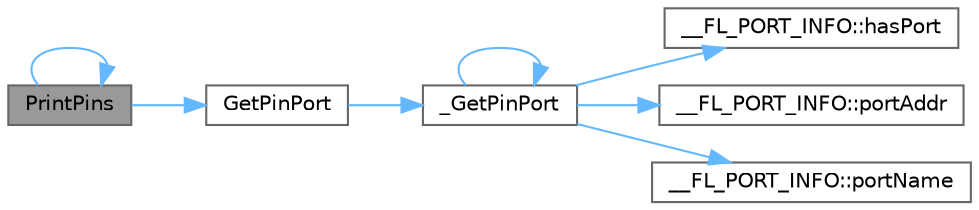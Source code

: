 digraph "PrintPins"
{
 // INTERACTIVE_SVG=YES
 // LATEX_PDF_SIZE
  bgcolor="transparent";
  edge [fontname=Helvetica,fontsize=10,labelfontname=Helvetica,labelfontsize=10];
  node [fontname=Helvetica,fontsize=10,shape=box,height=0.2,width=0.4];
  rankdir="LR";
  Node1 [id="Node000001",label="PrintPins",height=0.2,width=0.4,color="gray40", fillcolor="grey60", style="filled", fontcolor="black",tooltip=" "];
  Node1 -> Node2 [id="edge1_Node000001_Node000002",color="steelblue1",style="solid",tooltip=" "];
  Node2 [id="Node000002",label="GetPinPort",height=0.2,width=0.4,color="grey40", fillcolor="white", style="filled",URL="$dc/da2/_pintest_8h_a7089184423e1bbf435e40abb052bbf46.html#a7089184423e1bbf435e40abb052bbf46",tooltip=" "];
  Node2 -> Node3 [id="edge2_Node000002_Node000003",color="steelblue1",style="solid",tooltip=" "];
  Node3 [id="Node000003",label="_GetPinPort",height=0.2,width=0.4,color="grey40", fillcolor="white", style="filled",URL="$dc/da2/_pintest_8h_af71431f6db865cbdc9d31833de94da2b.html#af71431f6db865cbdc9d31833de94da2b",tooltip=" "];
  Node3 -> Node3 [id="edge3_Node000003_Node000003",color="steelblue1",style="solid",tooltip=" "];
  Node3 -> Node4 [id="edge4_Node000003_Node000004",color="steelblue1",style="solid",tooltip=" "];
  Node4 [id="Node000004",label="__FL_PORT_INFO::hasPort",height=0.2,width=0.4,color="grey40", fillcolor="white", style="filled",URL="$d4/de9/struct_____f_l___p_o_r_t___i_n_f_o_a407030c6570cb7463ac9a76355abae35.html#a407030c6570cb7463ac9a76355abae35",tooltip="Checks whether a port exists."];
  Node3 -> Node5 [id="edge5_Node000003_Node000005",color="steelblue1",style="solid",tooltip=" "];
  Node5 [id="Node000005",label="__FL_PORT_INFO::portAddr",height=0.2,width=0.4,color="grey40", fillcolor="white", style="filled",URL="$d4/de9/struct_____f_l___p_o_r_t___i_n_f_o_a3bab01aa4faddd77dcd6a567bcf50043.html#a3bab01aa4faddd77dcd6a567bcf50043",tooltip="Gets the raw address of the port."];
  Node3 -> Node6 [id="edge6_Node000003_Node000006",color="steelblue1",style="solid",tooltip=" "];
  Node6 [id="Node000006",label="__FL_PORT_INFO::portName",height=0.2,width=0.4,color="grey40", fillcolor="white", style="filled",URL="$d4/de9/struct_____f_l___p_o_r_t___i_n_f_o_ad7cedd4bff6b75c60ddf249dade8dd1c.html#ad7cedd4bff6b75c60ddf249dade8dd1c",tooltip="Gets the name of the port, as a C-string."];
  Node1 -> Node1 [id="edge7_Node000001_Node000001",color="steelblue1",style="solid",tooltip=" "];
}
